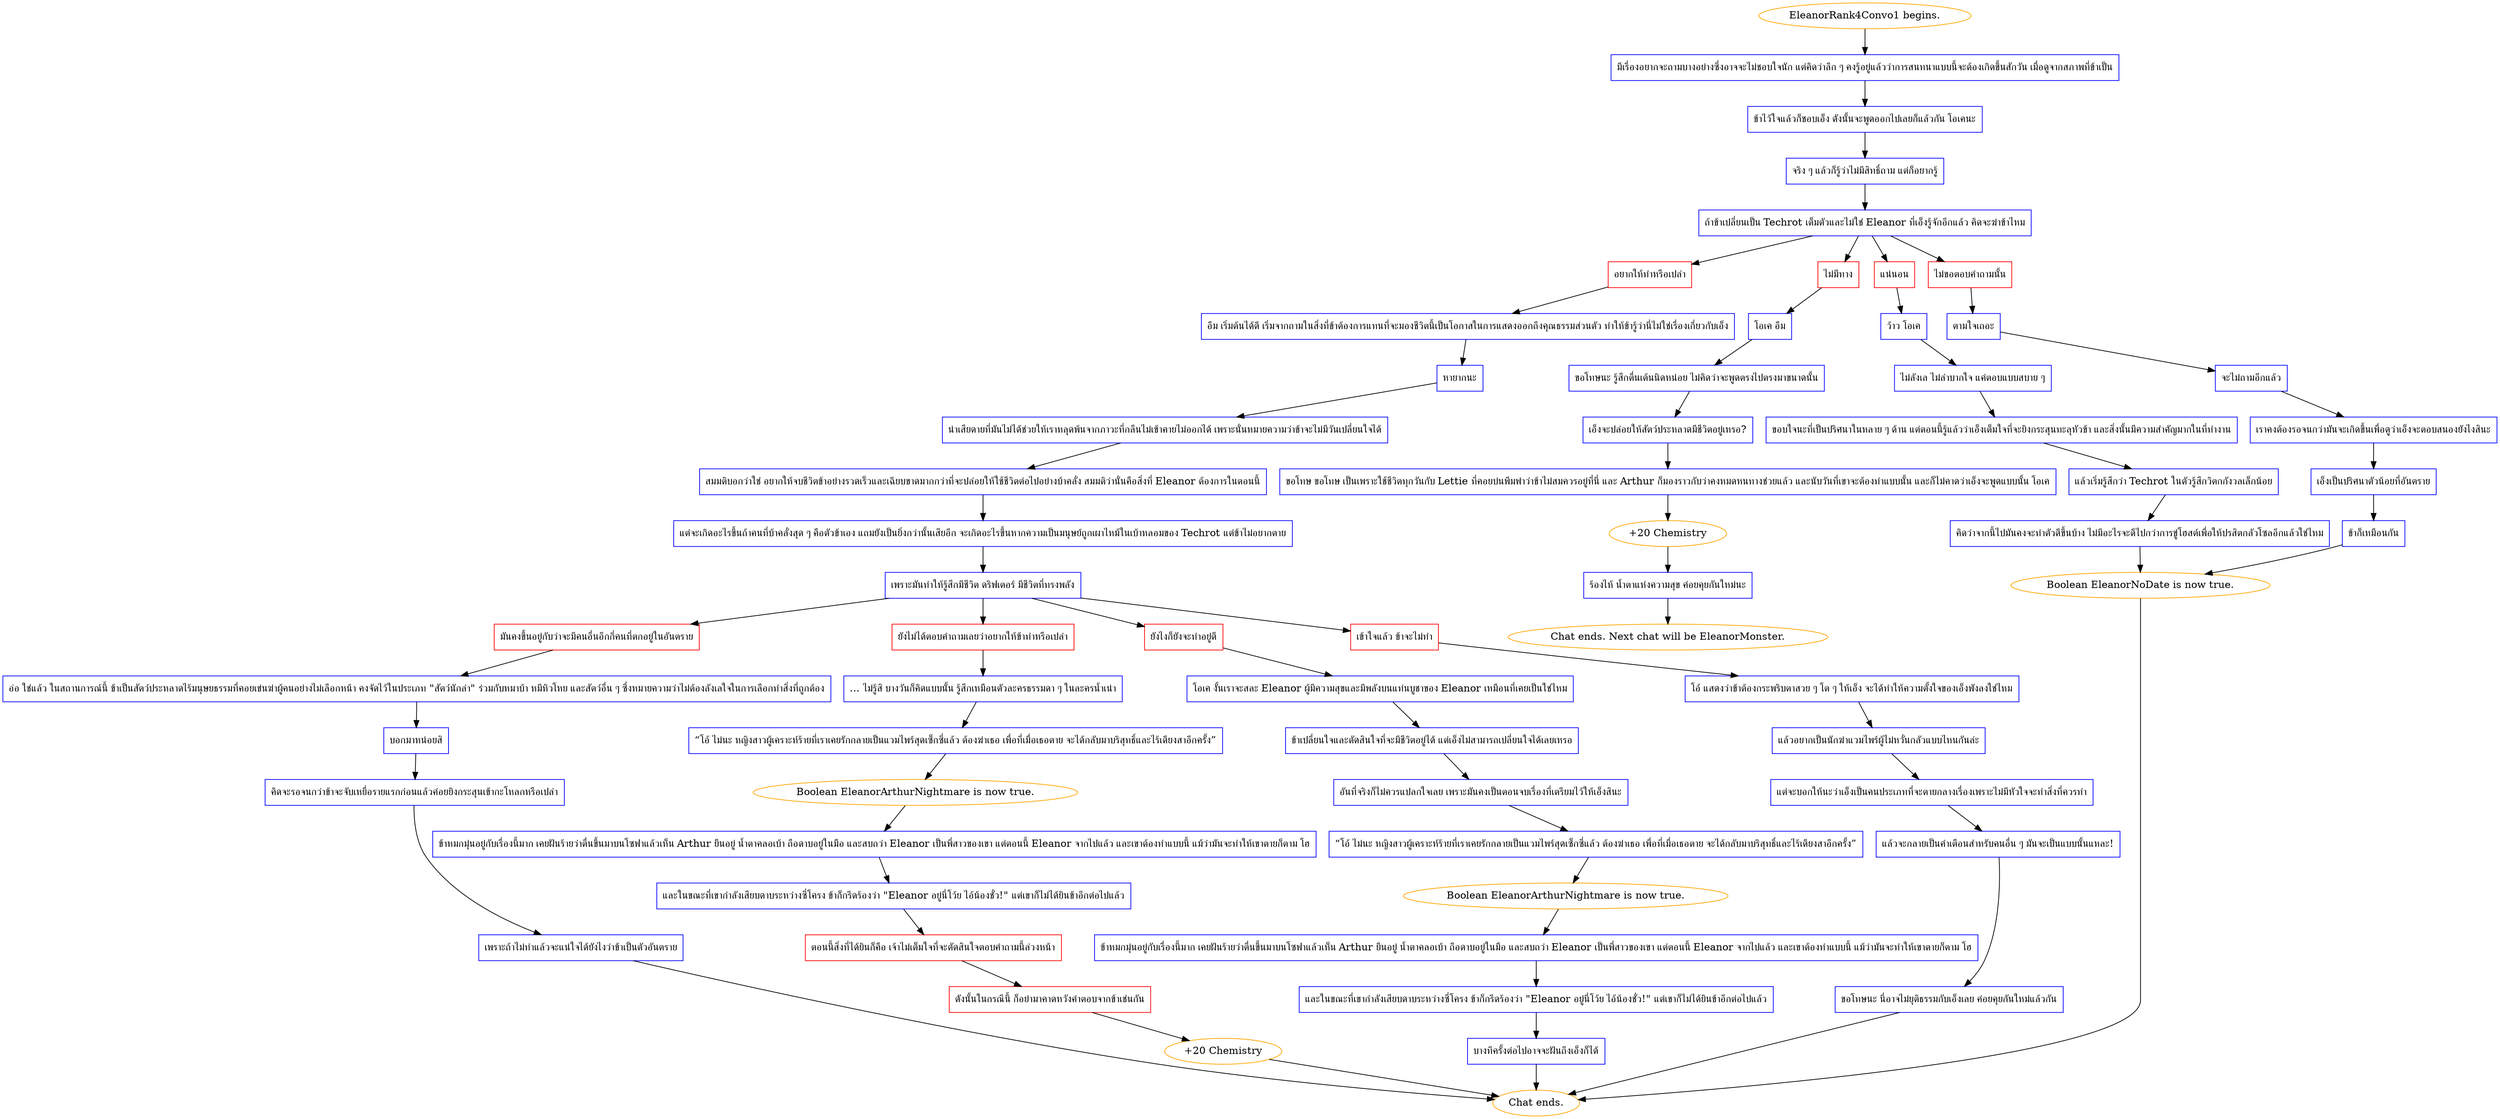 digraph {
	"EleanorRank4Convo1 begins." [color=orange];
		"EleanorRank4Convo1 begins." -> j2516104925;
	j2516104925 [label="มีเรื่องอยากจะถามบางอย่างซึ่งอาจจะไม่ชอบใจนัก แต่คิดว่าลึก ๆ คงรู้อยู่แล้วว่าการสนทนาแบบนี้จะต้องเกิดขึ้นสักวัน เมื่อดูจากสภาพที่ข้าเป็น",shape=box,color=blue];
		j2516104925 -> j80599636;
	j80599636 [label="ข้าไว้ใจแล้วก็ชอบเอ็ง ดังนั้นจะพูดออกไปเลยก็แล้วกัน โอเคนะ",shape=box,color=blue];
		j80599636 -> j1413793435;
	j1413793435 [label="จริง ๆ แล้วก็รู้ว่าไม่มีสิทธิ์ถาม แต่ก็อยากรู้",shape=box,color=blue];
		j1413793435 -> j1833868373;
	j1833868373 [label="ถ้าข้าเปลี่ยนเป็น Techrot เต็มตัวและไม่ใช่ Eleanor ที่เอ็งรู้จักอีกแล้ว คิดจะฆ่าข้าไหม",shape=box,color=blue];
		j1833868373 -> j3519821067;
		j1833868373 -> j2808954766;
		j1833868373 -> j1194106032;
		j1833868373 -> j3872424966;
	j3519821067 [label="อยากให้ทำหรือเปล่า",shape=box,color=red];
		j3519821067 -> j3958631227;
	j2808954766 [label="แน่นอน",shape=box,color=red];
		j2808954766 -> j70162791;
	j1194106032 [label="ไม่มีทาง",shape=box,color=red];
		j1194106032 -> j2665408652;
	j3872424966 [label="ไม่ขอตอบคำถามนั้น",shape=box,color=red];
		j3872424966 -> j3632733215;
	j3958631227 [label="อืม เริ่มต้นได้ดี เริ่มจากถามในสิ่งที่ข้าต้องการแทนที่จะมองชีวิตนี้เป็นโอกาสในการแสดงออกถึงคุณธรรมส่วนตัว ทำให้ข้ารู้ว่านี่ไม่ใช่เรื่องเกี่ยวกับเอ็ง",shape=box,color=blue];
		j3958631227 -> j1901354846;
	j70162791 [label="ว้าว โอเค",shape=box,color=blue];
		j70162791 -> j3058827261;
	j2665408652 [label="โอเค อืม",shape=box,color=blue];
		j2665408652 -> j275234940;
	j3632733215 [label="ตามใจเถอะ",shape=box,color=blue];
		j3632733215 -> j4084537867;
	j1901354846 [label="หายากนะ",shape=box,color=blue];
		j1901354846 -> j3266015555;
	j3058827261 [label="ไม่ลังเล ไม่ลำบากใจ แค่ตอบแบบสบาย ๆ",shape=box,color=blue];
		j3058827261 -> j1147032138;
	j275234940 [label="ขอโทษนะ รู้สึกตื่นเต้นนิดหน่อย ไม่คิดว่าจะพูดตรงไปตรงมาขนาดนั้น",shape=box,color=blue];
		j275234940 -> j3165639713;
	j4084537867 [label="จะไม่ถามอีกแล้ว",shape=box,color=blue];
		j4084537867 -> j1906419514;
	j3266015555 [label="น่าเสียดายที่มันไม่ได้ช่วยให้เราหลุดพ้นจากภาวะที่กลืนไม่เข้าคายไม่ออกได้ เพราะนั่นหมายความว่าข้าจะไม่มีวันเปลี่ยนใจได้",shape=box,color=blue];
		j3266015555 -> j1839061121;
	j1147032138 [label="ขอบใจนะที่เป็นปริศนาในหลาย ๆ ด้าน แต่ตอนนี้รู้แล้วว่าเอ็งเต็มใจที่จะยิงกระสุนทะลุหัวข้า และสิ่งนั้นมีความสำคัญมากในที่ทำงาน",shape=box,color=blue];
		j1147032138 -> j2771135879;
	j3165639713 [label="เอ็งจะปล่อยให้สัตว์ประหลาดมีชีวิตอยู่เหรอ?",shape=box,color=blue];
		j3165639713 -> j1057622831;
	j1906419514 [label="เราคงต้องรอจนกว่ามันจะเกิดขึ้นเพื่อดูว่าเอ็งจะตอบสนองยังไงสินะ",shape=box,color=blue];
		j1906419514 -> j3772240659;
	j1839061121 [label="สมมติบอกว่าใช่ อยากให้จบชีวิตข้าอย่างรวดเร็วและเฉียบขาดมากกว่าที่จะปล่อยให้ใช้ชีวิตต่อไปอย่างบ้าคลั่ง สมมติว่านั่นคือสิ่งที่ Eleanor ต้องการในตอนนี้",shape=box,color=blue];
		j1839061121 -> j189609765;
	j2771135879 [label="แล้วเริ่มรู้สึกว่า Techrot ในตัวรู้สึกวิตกกังวลเล็กน้อย",shape=box,color=blue];
		j2771135879 -> j1325141646;
	j1057622831 [label="ขอโทษ ขอโทษ เป็นเพราะใช้ชีวิตทุกวันกับ Lettie ที่คอยบ่นพึมพำว่าข้าไม่สมควรอยู่ที่นี่ และ Arthur ก็มองราวกับว่าคงหมดหนทางช่วยแล้ว และนับวันที่เขาจะต้องทำแบบนั้น และก็ไม่คาดว่าเอ็งจะพูดแบบนั้น โอเค",shape=box,color=blue];
		j1057622831 -> j237779491;
	j3772240659 [label="เอ็งเป็นปริศนาตัวน้อยที่อันตราย",shape=box,color=blue];
		j3772240659 -> j858359820;
	j189609765 [label="แต่จะเกิดอะไรขึ้นถ้าคนที่บ้าคลั่งสุด ๆ คือตัวข้าเอง แถมยังเป็นยิ่งกว่านั้นเสียอีก จะเกิดอะไรขึ้นหากความเป็นมนุษย์ถูกเผาไหม้ในเบ้าหลอมของ Techrot แต่ข้าไม่อยากตาย",shape=box,color=blue];
		j189609765 -> j2233784191;
	j1325141646 [label="คิดว่าจากนี้ไปมันคงจะทำตัวดีขึ้นบ้าง ไม่มีอะไรจะดีไปกว่าการขู่โฮสต์เพื่อให้ปรสิตกลัวโซลอีกแล้วใช่ไหม",shape=box,color=blue];
		j1325141646 -> j2728200779;
	j237779491 [label="+20 Chemistry",color=orange];
		j237779491 -> j1302600238;
	j858359820 [label="ข้าก็เหมือนกัน",shape=box,color=blue];
		j858359820 -> j2728200779;
	j2233784191 [label="เพราะมันทำให้รู้สึกมีชีวิต ดริฟเตอร์ มีชีวิตที่ทรงพลัง",shape=box,color=blue];
		j2233784191 -> j4031327512;
		j2233784191 -> j1533848565;
		j2233784191 -> j1462623440;
		j2233784191 -> j793892453;
	j2728200779 [label="Boolean EleanorNoDate is now true.",color=orange];
		j2728200779 -> "Chat ends.";
	j1302600238 [label="ร้องไห้ น้ำตาแห่งความสุข ค่อยคุยกันใหม่นะ",shape=box,color=blue];
		j1302600238 -> "Chat ends. Next chat will be EleanorMonster.";
	j4031327512 [label="ยังไงก็ยังจะทำอยู่ดี",shape=box,color=red];
		j4031327512 -> j873907723;
	j1533848565 [label="เข้าใจแล้ว ข้าจะไม่ทำ",shape=box,color=red];
		j1533848565 -> j3816718836;
	j1462623440 [label="มันคงขึ้นอยู่กับว่าจะมีคนอื่นอีกกี่คนที่ตกอยู่ในอันตราย",shape=box,color=red];
		j1462623440 -> j388477506;
	j793892453 [label="ยังไม่ได้ตอบคำถามเลยว่าอยากให้ข้าทำหรือเปล่า",shape=box,color=red];
		j793892453 -> j1793731907;
	"Chat ends." [color=orange];
	"Chat ends. Next chat will be EleanorMonster." [color=orange];
	j873907723 [label="โอเค งั้นเราจะสละ Eleanor ผู้มีความสุขและมีพลังบนแท่นบูชาของ Eleanor เหมือนที่เคยเป็นใช่ไหม",shape=box,color=blue];
		j873907723 -> j3746279408;
	j3816718836 [label="โอ้ แสดงว่าข้าต้องกระพริบตาสวย ๆ โต ๆ ให้เอ็ง จะได้ทำให้ความตั้งใจของเอ็งพังลงใช่ไหม",shape=box,color=blue];
		j3816718836 -> j2570659572;
	j388477506 [label="อ๋อ ใช่แล้ว ในสถานการณ์นี้ ข้าเป็นสัตว์ประหลาดไร้มนุษยธรรมที่คอยเข่นฆ่าผู้คนอย่างไม่เลือกหน้า คงจัดไว้ในประเภท \"สัตว์นักล่า\" ร่วมกับหมาบ้า หมีหิวโหย และสัตว์อื่น ๆ ซึ่งหมายความว่าไม่ต้องลังเลใจในการเลือกทำสิ่งที่ถูกต้อง",shape=box,color=blue];
		j388477506 -> j3805981488;
	j1793731907 [label="… ไม่รู้สิ บางวันก็คิดแบบนั้น รู้สึกเหมือนตัวละครธรรมดา ๆ ในละครน้ำเน่า",shape=box,color=blue];
		j1793731907 -> j2253252978;
	j3746279408 [label="ข้าเปลี่ยนใจและตัดสินใจที่จะมีชีวิตอยู่ได้ แต่เอ็งไม่สามารถเปลี่ยนใจได้เลยเหรอ",shape=box,color=blue];
		j3746279408 -> j26305485;
	j2570659572 [label="แล้วอยากเป็นนักฆ่าแวมไพร์ผู้ไม่หวั่นกลัวแบบไหนกันล่ะ",shape=box,color=blue];
		j2570659572 -> j4103787268;
	j3805981488 [label="บอกมาหน่อยสิ",shape=box,color=blue];
		j3805981488 -> j3324407828;
	j2253252978 [label="“โอ้ ไม่นะ หญิงสาวผู้เคราะห์ร้ายที่เราเคยรักกลายเป็นแวมไพร์สุดเซ็กซี่แล้ว ต้องฆ่าเธอ เพื่อที่เมื่อเธอตาย จะได้กลับมาบริสุทธิ์และไร้เดียงสาอีกครั้ง”",shape=box,color=blue];
		j2253252978 -> j1337558682;
	j26305485 [label="อันที่จริงก็ไม่ควรแปลกใจเลย เพราะมันคงเป็นตอนจบเรื่องที่เตรียมไว้ให้เอ็งสินะ",shape=box,color=blue];
		j26305485 -> j1721447081;
	j4103787268 [label="แต่จะบอกให้นะว่าเอ็งเป็นคนประเภทที่จะตายกลางเรื่องเพราะไม่มีหัวใจจะทำสิ่งที่ควรทำ",shape=box,color=blue];
		j4103787268 -> j3589906111;
	j3324407828 [label="คิดจะรอจนกว่าข้าจะจับเหยื่อรายแรกก่อนแล้วค่อยยิงกระสุนเข้ากะโหลกหรือเปล่า",shape=box,color=blue];
		j3324407828 -> j174090648;
	j1337558682 [label="Boolean EleanorArthurNightmare is now true.",color=orange];
		j1337558682 -> j2955127717;
	j1721447081 [label="“โอ้ ไม่นะ หญิงสาวผู้เคราะห์ร้ายที่เราเคยรักกลายเป็นแวมไพร์สุดเซ็กซี่แล้ว ต้องฆ่าเธอ เพื่อที่เมื่อเธอตาย จะได้กลับมาบริสุทธิ์และไร้เดียงสาอีกครั้ง”",shape=box,color=blue];
		j1721447081 -> j4086598469;
	j3589906111 [label="แล้วจะกลายเป็นคำเตือนสำหรับคนอื่น ๆ มันจะเป็นแบบนั้นแหละ!",shape=box,color=blue];
		j3589906111 -> j3737442109;
	j174090648 [label="เพราะถ้าไม่ทำแล้วจะแน่ใจได้ยังไงว่าข้าเป็นตัวอันตราย",shape=box,color=blue];
		j174090648 -> "Chat ends.";
	j2955127717 [label="ข้าหมกมุ่นอยู่กับเรื่องนี้มาก เคยฝันร้ายว่าตื่นขึ้นมาบนโซฟาแล้วเห็น Arthur ยืนอยู่ น้ำตาคลอเบ้า ถือดาบอยู่ในมือ และสบถว่า Eleanor เป็นพี่สาวของเขา แต่ตอนนี้ Eleanor จากไปแล้ว และเขาต้องทำแบบนี้ แม้ว่ามันจะทำให้เขาตายก็ตาม โฮ",shape=box,color=blue];
		j2955127717 -> j1564163692;
	j4086598469 [label="Boolean EleanorArthurNightmare is now true.",color=orange];
		j4086598469 -> j4186526945;
	j3737442109 [label="ขอโทษนะ นี่อาจไม่ยุติธรรมกับเอ็งเลย ค่อยคุยกันใหม่แล้วกัน",shape=box,color=blue];
		j3737442109 -> "Chat ends.";
	j1564163692 [label="และในขณะที่เขากำลังเสียบดาบระหว่างซี่โครง ข้าก็กรีดร้องว่า \"Eleanor อยู่นี่โว้ย ไอ้น้องชั่ว!\" แต่เขาก็ไม่ได้ยินข้าอีกต่อไปแล้ว",shape=box,color=blue];
		j1564163692 -> j1355919679;
	j4186526945 [label="ข้าหมกมุ่นอยู่กับเรื่องนี้มาก เคยฝันร้ายว่าตื่นขึ้นมาบนโซฟาแล้วเห็น Arthur ยืนอยู่ น้ำตาคลอเบ้า ถือดาบอยู่ในมือ และสบถว่า Eleanor เป็นพี่สาวของเขา แต่ตอนนี้ Eleanor จากไปแล้ว และเขาต้องทำแบบนี้ แม้ว่ามันจะทำให้เขาตายก็ตาม โฮ",shape=box,color=blue];
		j4186526945 -> j2287192236;
	j1355919679 [label="ตอนนี้สิ่งที่ได้ยินก็คือ เจ้าไม่เต็มใจที่จะตัดสินใจตอบคำถามนี้ล่วงหน้า",shape=box,color=red];
		j1355919679 -> j1775899658;
	j2287192236 [label="และในขณะที่เขากำลังเสียบดาบระหว่างซี่โครง ข้าก็กรีดร้องว่า \"Eleanor อยู่นี่โว้ย ไอ้น้องชั่ว!\" แต่เขาก็ไม่ได้ยินข้าอีกต่อไปแล้ว",shape=box,color=blue];
		j2287192236 -> j3345625299;
	j1775899658 [label="ดังนั้นในกรณีนี้ ก็อย่ามาคาดหวังคำตอบจากข้าเช่นกัน",shape=box,color=red];
		j1775899658 -> j367054140;
	j3345625299 [label="บางทีครั้งต่อไปอาจจะฝันถึงเอ็งก็ได้",shape=box,color=blue];
		j3345625299 -> "Chat ends.";
	j367054140 [label="+20 Chemistry",color=orange];
		j367054140 -> "Chat ends.";
}